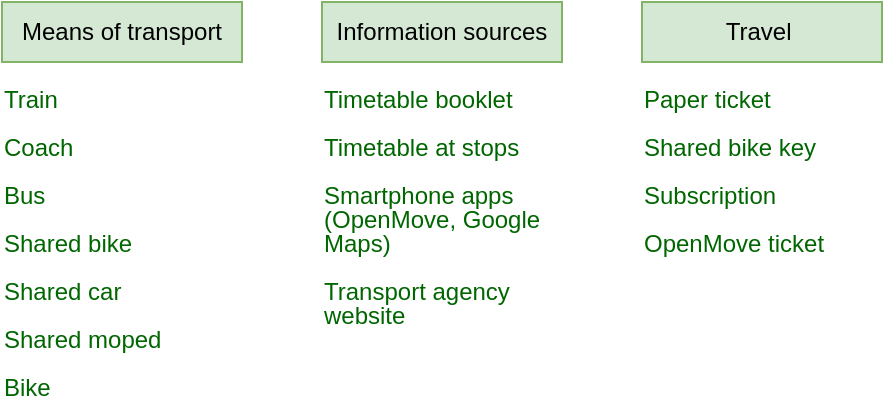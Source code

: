 <mxfile type="device" version="11.1.5" pages="1"><diagram id="5HdW4C3bo6lTY7p-WuBl" name="Page-1"><mxGraphModel grid="1" dx="580" dy="396" gridSize="10" guides="1" tooltips="1" connect="1" arrows="1" fold="1" page="1" pageScale="1" pageWidth="827" pageHeight="1169" math="0" shadow="0"><root><mxCell id="0"/><mxCell id="1" parent="0"/><mxCell id="daQhU9X2JOKd4qrWieu0-57" style="rounded=0;whiteSpace=wrap;html=1;fillColor=#d5e8d4;strokeColor=#82b366;" value="Means of transport" parent="1" vertex="1"><mxGeometry as="geometry" width="120" x="80" y="120" height="30"/></mxCell><mxCell id="daQhU9X2JOKd4qrWieu0-58" style="text;html=1;strokeColor=none;fillColor=none;spacing=1;spacingTop=2;whiteSpace=wrap;overflow=hidden;rounded=0;fontColor=#006600;verticalAlign=top;fontSize=12;" value="&lt;p style=&quot;line-height: 100%; font-size: 12px;&quot;&gt;Train&lt;/p&gt;&lt;p style=&quot;line-height: 100%; font-size: 12px;&quot;&gt;Coach&lt;/p&gt;&lt;p style=&quot;line-height: 100%; font-size: 12px;&quot;&gt;Bus&lt;/p&gt;&lt;p style=&quot;line-height: 100%; font-size: 12px;&quot;&gt;Shared bike&lt;/p&gt;&lt;p style=&quot;line-height: 100%; font-size: 12px;&quot;&gt;Shared car&lt;/p&gt;&lt;p style=&quot;line-height: 100%; font-size: 12px;&quot;&gt;Shared moped&lt;/p&gt;&lt;p style=&quot;line-height: 100%; font-size: 12px;&quot;&gt;Bike&lt;/p&gt;" parent="1" vertex="1"><mxGeometry as="geometry" width="120" x="80" y="143" height="177"/></mxCell><mxCell id="daQhU9X2JOKd4qrWieu0-60" style="rounded=0;whiteSpace=wrap;html=1;fillColor=#d5e8d4;strokeColor=#82b366;" value="Information sources" parent="1" vertex="1"><mxGeometry as="geometry" width="120" x="240" y="120" height="30"/></mxCell><mxCell id="daQhU9X2JOKd4qrWieu0-61" style="text;html=1;strokeColor=none;fillColor=none;spacing=1;spacingTop=2;whiteSpace=wrap;overflow=hidden;rounded=0;fontColor=#006600;verticalAlign=top;fontSize=12;" value="&lt;p style=&quot;line-height: 100% ; font-size: 12px&quot;&gt;Timetable booklet&lt;/p&gt;&lt;p style=&quot;line-height: 100% ; font-size: 12px&quot;&gt;Timetable at stops&lt;/p&gt;&lt;p style=&quot;line-height: 100% ; font-size: 12px&quot;&gt;Smartphone apps (OpenMove, Google Maps)&lt;/p&gt;&lt;p style=&quot;line-height: 100% ; font-size: 12px&quot;&gt;Transport agency website&lt;/p&gt;" parent="1" vertex="1"><mxGeometry as="geometry" width="120" x="240" y="143" height="177"/></mxCell><mxCell id="daQhU9X2JOKd4qrWieu0-62" style="rounded=0;whiteSpace=wrap;html=1;fillColor=#d5e8d4;strokeColor=#82b366;" value="Travel&amp;nbsp;" parent="1" vertex="1"><mxGeometry as="geometry" width="120" x="400" y="120" height="30"/></mxCell><mxCell id="daQhU9X2JOKd4qrWieu0-63" style="text;html=1;strokeColor=none;fillColor=none;spacing=1;spacingTop=2;whiteSpace=wrap;overflow=hidden;rounded=0;fontColor=#006600;verticalAlign=top;fontSize=12;" value="&lt;p style=&quot;line-height: 100% ; font-size: 12px&quot;&gt;Paper ticket&lt;/p&gt;&lt;p style=&quot;line-height: 100% ; font-size: 12px&quot;&gt;Shared bike key&lt;/p&gt;&lt;p style=&quot;line-height: 100% ; font-size: 12px&quot;&gt;Subscription&lt;/p&gt;&lt;p style=&quot;line-height: 100% ; font-size: 12px&quot;&gt;OpenMove ticket&lt;/p&gt;" parent="1" vertex="1"><mxGeometry as="geometry" width="120" x="400" y="143" height="177"/></mxCell></root></mxGraphModel></diagram></mxfile>